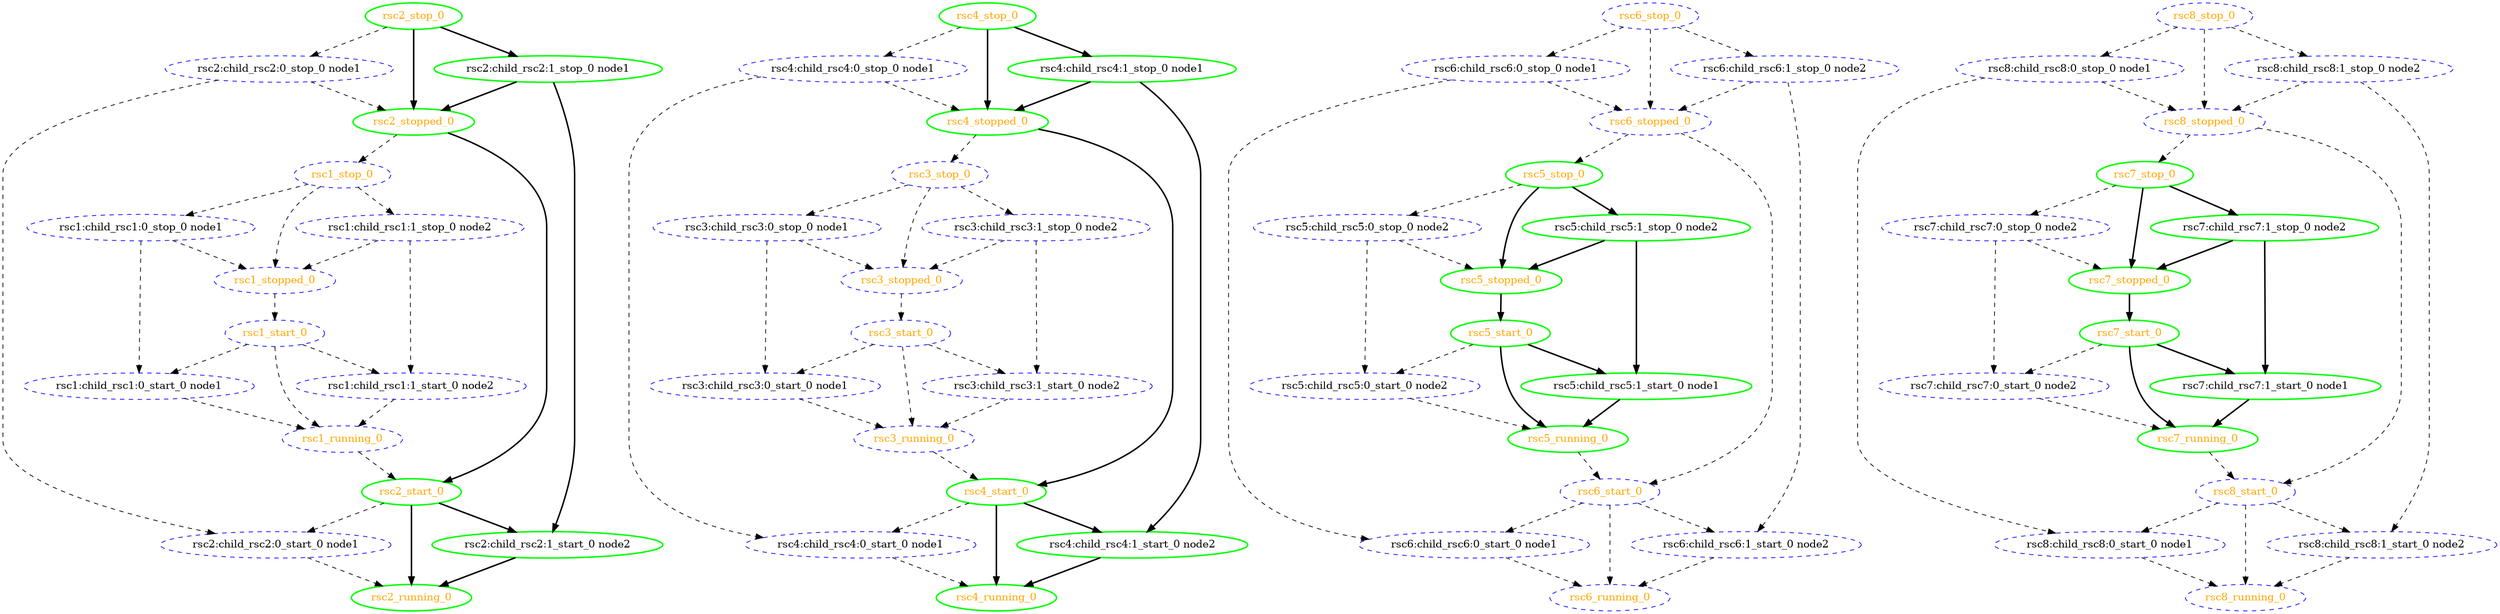 digraph "g" {
	size = "30,30"
"rsc1:child_rsc1:0_stop_0 node1" [ style="dashed" color="blue" fontcolor="black" ]
"rsc1:child_rsc1:0_start_0 node1" [ style="dashed" color="blue" fontcolor="black" ]
"rsc1:child_rsc1:1_stop_0 node2" [ style="dashed" color="blue" fontcolor="black" ]
"rsc1:child_rsc1:1_start_0 node2" [ style="dashed" color="blue" fontcolor="black" ]
"rsc1_start_0" [ style="dashed" color="blue" fontcolor="orange" ]
"rsc1_running_0" [ style="dashed" color="blue" fontcolor="orange" ]
"rsc1_stop_0" [ style="dashed" color="blue" fontcolor="orange" ]
"rsc1_stopped_0" [ style="dashed" color="blue" fontcolor="orange" ]
"rsc2:child_rsc2:0_stop_0 node1" [ style="dashed" color="blue" fontcolor="black" ]
"rsc2:child_rsc2:0_start_0 node1" [ style="dashed" color="blue" fontcolor="black" ]
"rsc2:child_rsc2:1_stop_0 node1" [ style=bold color="green" fontcolor="black" ]
"rsc2:child_rsc2:1_start_0 node2" [ style=bold color="green" fontcolor="black" ]
"rsc2_start_0" [ style=bold color="green" fontcolor="orange" ]
"rsc2_running_0" [ style=bold color="green" fontcolor="orange" ]
"rsc2_stop_0" [ style=bold color="green" fontcolor="orange" ]
"rsc2_stopped_0" [ style=bold color="green" fontcolor="orange" ]
"rsc3:child_rsc3:0_stop_0 node1" [ style="dashed" color="blue" fontcolor="black" ]
"rsc3:child_rsc3:0_start_0 node1" [ style="dashed" color="blue" fontcolor="black" ]
"rsc3:child_rsc3:1_stop_0 node2" [ style="dashed" color="blue" fontcolor="black" ]
"rsc3:child_rsc3:1_start_0 node2" [ style="dashed" color="blue" fontcolor="black" ]
"rsc3_start_0" [ style="dashed" color="blue" fontcolor="orange" ]
"rsc3_running_0" [ style="dashed" color="blue" fontcolor="orange" ]
"rsc3_stop_0" [ style="dashed" color="blue" fontcolor="orange" ]
"rsc3_stopped_0" [ style="dashed" color="blue" fontcolor="orange" ]
"rsc4:child_rsc4:0_stop_0 node1" [ style="dashed" color="blue" fontcolor="black" ]
"rsc4:child_rsc4:0_start_0 node1" [ style="dashed" color="blue" fontcolor="black" ]
"rsc4:child_rsc4:1_stop_0 node1" [ style=bold color="green" fontcolor="black" ]
"rsc4:child_rsc4:1_start_0 node2" [ style=bold color="green" fontcolor="black" ]
"rsc4_start_0" [ style=bold color="green" fontcolor="orange" ]
"rsc4_running_0" [ style=bold color="green" fontcolor="orange" ]
"rsc4_stop_0" [ style=bold color="green" fontcolor="orange" ]
"rsc4_stopped_0" [ style=bold color="green" fontcolor="orange" ]
"rsc5:child_rsc5:0_stop_0 node2" [ style="dashed" color="blue" fontcolor="black" ]
"rsc5:child_rsc5:0_start_0 node2" [ style="dashed" color="blue" fontcolor="black" ]
"rsc5:child_rsc5:1_stop_0 node2" [ style=bold color="green" fontcolor="black" ]
"rsc5:child_rsc5:1_start_0 node1" [ style=bold color="green" fontcolor="black" ]
"rsc5_start_0" [ style=bold color="green" fontcolor="orange" ]
"rsc5_running_0" [ style=bold color="green" fontcolor="orange" ]
"rsc5_stop_0" [ style=bold color="green" fontcolor="orange" ]
"rsc5_stopped_0" [ style=bold color="green" fontcolor="orange" ]
"rsc6:child_rsc6:0_stop_0 node1" [ style="dashed" color="blue" fontcolor="black" ]
"rsc6:child_rsc6:0_start_0 node1" [ style="dashed" color="blue" fontcolor="black" ]
"rsc6:child_rsc6:1_stop_0 node2" [ style="dashed" color="blue" fontcolor="black" ]
"rsc6:child_rsc6:1_start_0 node2" [ style="dashed" color="blue" fontcolor="black" ]
"rsc6_start_0" [ style="dashed" color="blue" fontcolor="orange" ]
"rsc6_running_0" [ style="dashed" color="blue" fontcolor="orange" ]
"rsc6_stop_0" [ style="dashed" color="blue" fontcolor="orange" ]
"rsc6_stopped_0" [ style="dashed" color="blue" fontcolor="orange" ]
"rsc7:child_rsc7:0_stop_0 node2" [ style="dashed" color="blue" fontcolor="black" ]
"rsc7:child_rsc7:0_start_0 node2" [ style="dashed" color="blue" fontcolor="black" ]
"rsc7:child_rsc7:1_stop_0 node2" [ style=bold color="green" fontcolor="black" ]
"rsc7:child_rsc7:1_start_0 node1" [ style=bold color="green" fontcolor="black" ]
"rsc7_start_0" [ style=bold color="green" fontcolor="orange" ]
"rsc7_running_0" [ style=bold color="green" fontcolor="orange" ]
"rsc7_stop_0" [ style=bold color="green" fontcolor="orange" ]
"rsc7_stopped_0" [ style=bold color="green" fontcolor="orange" ]
"rsc8:child_rsc8:0_stop_0 node1" [ style="dashed" color="blue" fontcolor="black" ]
"rsc8:child_rsc8:0_start_0 node1" [ style="dashed" color="blue" fontcolor="black" ]
"rsc8:child_rsc8:1_stop_0 node2" [ style="dashed" color="blue" fontcolor="black" ]
"rsc8:child_rsc8:1_start_0 node2" [ style="dashed" color="blue" fontcolor="black" ]
"rsc8_start_0" [ style="dashed" color="blue" fontcolor="orange" ]
"rsc8_running_0" [ style="dashed" color="blue" fontcolor="orange" ]
"rsc8_stop_0" [ style="dashed" color="blue" fontcolor="orange" ]
"rsc8_stopped_0" [ style="dashed" color="blue" fontcolor="orange" ]
"rsc1_stop_0" -> "rsc1:child_rsc1:0_stop_0 node1" [ style = dashed]
"rsc1:child_rsc1:0_stop_0 node1" -> "rsc1:child_rsc1:0_start_0 node1" [ style = dashed]
"rsc1_start_0" -> "rsc1:child_rsc1:0_start_0 node1" [ style = dashed]
"rsc1_stop_0" -> "rsc1:child_rsc1:1_stop_0 node2" [ style = dashed]
"rsc1:child_rsc1:1_stop_0 node2" -> "rsc1:child_rsc1:1_start_0 node2" [ style = dashed]
"rsc1_start_0" -> "rsc1:child_rsc1:1_start_0 node2" [ style = dashed]
"rsc1_stopped_0" -> "rsc1_start_0" [ style = dashed]
"rsc1_start_0" -> "rsc1_running_0" [ style = dashed]
"rsc1:child_rsc1:0_start_0 node1" -> "rsc1_running_0" [ style = dashed]
"rsc1:child_rsc1:1_start_0 node2" -> "rsc1_running_0" [ style = dashed]
"rsc2_stopped_0" -> "rsc1_stop_0" [ style = dashed]
"rsc1_stop_0" -> "rsc1_stopped_0" [ style = dashed]
"rsc1:child_rsc1:0_stop_0 node1" -> "rsc1_stopped_0" [ style = dashed]
"rsc1:child_rsc1:1_stop_0 node2" -> "rsc1_stopped_0" [ style = dashed]
"rsc2_stop_0" -> "rsc2:child_rsc2:0_stop_0 node1" [ style = dashed]
"rsc2:child_rsc2:0_stop_0 node1" -> "rsc2:child_rsc2:0_start_0 node1" [ style = dashed]
"rsc2_start_0" -> "rsc2:child_rsc2:0_start_0 node1" [ style = dashed]
"rsc2_stop_0" -> "rsc2:child_rsc2:1_stop_0 node1" [ style = bold]
"rsc2:child_rsc2:1_stop_0 node1" -> "rsc2:child_rsc2:1_start_0 node2" [ style = bold]
"rsc2_start_0" -> "rsc2:child_rsc2:1_start_0 node2" [ style = bold]
"rsc1_running_0" -> "rsc2_start_0" [ style = dashed]
"rsc2_stopped_0" -> "rsc2_start_0" [ style = bold]
"rsc2:child_rsc2:0_start_0 node1" -> "rsc2_running_0" [ style = dashed]
"rsc2:child_rsc2:1_start_0 node2" -> "rsc2_running_0" [ style = bold]
"rsc2_start_0" -> "rsc2_running_0" [ style = bold]
"rsc2:child_rsc2:0_stop_0 node1" -> "rsc2_stopped_0" [ style = dashed]
"rsc2:child_rsc2:1_stop_0 node1" -> "rsc2_stopped_0" [ style = bold]
"rsc2_stop_0" -> "rsc2_stopped_0" [ style = bold]
"rsc3_stop_0" -> "rsc3:child_rsc3:0_stop_0 node1" [ style = dashed]
"rsc3:child_rsc3:0_stop_0 node1" -> "rsc3:child_rsc3:0_start_0 node1" [ style = dashed]
"rsc3_start_0" -> "rsc3:child_rsc3:0_start_0 node1" [ style = dashed]
"rsc3_stop_0" -> "rsc3:child_rsc3:1_stop_0 node2" [ style = dashed]
"rsc3:child_rsc3:1_stop_0 node2" -> "rsc3:child_rsc3:1_start_0 node2" [ style = dashed]
"rsc3_start_0" -> "rsc3:child_rsc3:1_start_0 node2" [ style = dashed]
"rsc3_stopped_0" -> "rsc3_start_0" [ style = dashed]
"rsc3_start_0" -> "rsc3_running_0" [ style = dashed]
"rsc3:child_rsc3:0_start_0 node1" -> "rsc3_running_0" [ style = dashed]
"rsc3:child_rsc3:1_start_0 node2" -> "rsc3_running_0" [ style = dashed]
"rsc4_stopped_0" -> "rsc3_stop_0" [ style = dashed]
"rsc3_stop_0" -> "rsc3_stopped_0" [ style = dashed]
"rsc3:child_rsc3:0_stop_0 node1" -> "rsc3_stopped_0" [ style = dashed]
"rsc3:child_rsc3:1_stop_0 node2" -> "rsc3_stopped_0" [ style = dashed]
"rsc4_stop_0" -> "rsc4:child_rsc4:0_stop_0 node1" [ style = dashed]
"rsc4:child_rsc4:0_stop_0 node1" -> "rsc4:child_rsc4:0_start_0 node1" [ style = dashed]
"rsc4_start_0" -> "rsc4:child_rsc4:0_start_0 node1" [ style = dashed]
"rsc4_stop_0" -> "rsc4:child_rsc4:1_stop_0 node1" [ style = bold]
"rsc4:child_rsc4:1_stop_0 node1" -> "rsc4:child_rsc4:1_start_0 node2" [ style = bold]
"rsc4_start_0" -> "rsc4:child_rsc4:1_start_0 node2" [ style = bold]
"rsc3_running_0" -> "rsc4_start_0" [ style = dashed]
"rsc4_stopped_0" -> "rsc4_start_0" [ style = bold]
"rsc4:child_rsc4:0_start_0 node1" -> "rsc4_running_0" [ style = dashed]
"rsc4:child_rsc4:1_start_0 node2" -> "rsc4_running_0" [ style = bold]
"rsc4_start_0" -> "rsc4_running_0" [ style = bold]
"rsc4:child_rsc4:0_stop_0 node1" -> "rsc4_stopped_0" [ style = dashed]
"rsc4:child_rsc4:1_stop_0 node1" -> "rsc4_stopped_0" [ style = bold]
"rsc4_stop_0" -> "rsc4_stopped_0" [ style = bold]
"rsc5_stop_0" -> "rsc5:child_rsc5:0_stop_0 node2" [ style = dashed]
"rsc5:child_rsc5:0_stop_0 node2" -> "rsc5:child_rsc5:0_start_0 node2" [ style = dashed]
"rsc5_start_0" -> "rsc5:child_rsc5:0_start_0 node2" [ style = dashed]
"rsc5_stop_0" -> "rsc5:child_rsc5:1_stop_0 node2" [ style = bold]
"rsc5:child_rsc5:1_stop_0 node2" -> "rsc5:child_rsc5:1_start_0 node1" [ style = bold]
"rsc5_start_0" -> "rsc5:child_rsc5:1_start_0 node1" [ style = bold]
"rsc5_stopped_0" -> "rsc5_start_0" [ style = bold]
"rsc5:child_rsc5:0_start_0 node2" -> "rsc5_running_0" [ style = dashed]
"rsc5:child_rsc5:1_start_0 node1" -> "rsc5_running_0" [ style = bold]
"rsc5_start_0" -> "rsc5_running_0" [ style = bold]
"rsc6_stopped_0" -> "rsc5_stop_0" [ style = dashed]
"rsc5:child_rsc5:0_stop_0 node2" -> "rsc5_stopped_0" [ style = dashed]
"rsc5:child_rsc5:1_stop_0 node2" -> "rsc5_stopped_0" [ style = bold]
"rsc5_stop_0" -> "rsc5_stopped_0" [ style = bold]
"rsc6_stop_0" -> "rsc6:child_rsc6:0_stop_0 node1" [ style = dashed]
"rsc6:child_rsc6:0_stop_0 node1" -> "rsc6:child_rsc6:0_start_0 node1" [ style = dashed]
"rsc6_start_0" -> "rsc6:child_rsc6:0_start_0 node1" [ style = dashed]
"rsc6_stop_0" -> "rsc6:child_rsc6:1_stop_0 node2" [ style = dashed]
"rsc6:child_rsc6:1_stop_0 node2" -> "rsc6:child_rsc6:1_start_0 node2" [ style = dashed]
"rsc6_start_0" -> "rsc6:child_rsc6:1_start_0 node2" [ style = dashed]
"rsc5_running_0" -> "rsc6_start_0" [ style = dashed]
"rsc6_stopped_0" -> "rsc6_start_0" [ style = dashed]
"rsc6_start_0" -> "rsc6_running_0" [ style = dashed]
"rsc6:child_rsc6:0_start_0 node1" -> "rsc6_running_0" [ style = dashed]
"rsc6:child_rsc6:1_start_0 node2" -> "rsc6_running_0" [ style = dashed]
"rsc6_stop_0" -> "rsc6_stopped_0" [ style = dashed]
"rsc6:child_rsc6:0_stop_0 node1" -> "rsc6_stopped_0" [ style = dashed]
"rsc6:child_rsc6:1_stop_0 node2" -> "rsc6_stopped_0" [ style = dashed]
"rsc7_stop_0" -> "rsc7:child_rsc7:0_stop_0 node2" [ style = dashed]
"rsc7:child_rsc7:0_stop_0 node2" -> "rsc7:child_rsc7:0_start_0 node2" [ style = dashed]
"rsc7_start_0" -> "rsc7:child_rsc7:0_start_0 node2" [ style = dashed]
"rsc7_stop_0" -> "rsc7:child_rsc7:1_stop_0 node2" [ style = bold]
"rsc7:child_rsc7:1_stop_0 node2" -> "rsc7:child_rsc7:1_start_0 node1" [ style = bold]
"rsc7_start_0" -> "rsc7:child_rsc7:1_start_0 node1" [ style = bold]
"rsc7_stopped_0" -> "rsc7_start_0" [ style = bold]
"rsc7:child_rsc7:0_start_0 node2" -> "rsc7_running_0" [ style = dashed]
"rsc7:child_rsc7:1_start_0 node1" -> "rsc7_running_0" [ style = bold]
"rsc7_start_0" -> "rsc7_running_0" [ style = bold]
"rsc8_stopped_0" -> "rsc7_stop_0" [ style = dashed]
"rsc7:child_rsc7:0_stop_0 node2" -> "rsc7_stopped_0" [ style = dashed]
"rsc7:child_rsc7:1_stop_0 node2" -> "rsc7_stopped_0" [ style = bold]
"rsc7_stop_0" -> "rsc7_stopped_0" [ style = bold]
"rsc8_stop_0" -> "rsc8:child_rsc8:0_stop_0 node1" [ style = dashed]
"rsc8:child_rsc8:0_stop_0 node1" -> "rsc8:child_rsc8:0_start_0 node1" [ style = dashed]
"rsc8_start_0" -> "rsc8:child_rsc8:0_start_0 node1" [ style = dashed]
"rsc8_stop_0" -> "rsc8:child_rsc8:1_stop_0 node2" [ style = dashed]
"rsc8:child_rsc8:1_stop_0 node2" -> "rsc8:child_rsc8:1_start_0 node2" [ style = dashed]
"rsc8_start_0" -> "rsc8:child_rsc8:1_start_0 node2" [ style = dashed]
"rsc7_running_0" -> "rsc8_start_0" [ style = dashed]
"rsc8_stopped_0" -> "rsc8_start_0" [ style = dashed]
"rsc8_start_0" -> "rsc8_running_0" [ style = dashed]
"rsc8:child_rsc8:0_start_0 node1" -> "rsc8_running_0" [ style = dashed]
"rsc8:child_rsc8:1_start_0 node2" -> "rsc8_running_0" [ style = dashed]
"rsc8_stop_0" -> "rsc8_stopped_0" [ style = dashed]
"rsc8:child_rsc8:0_stop_0 node1" -> "rsc8_stopped_0" [ style = dashed]
"rsc8:child_rsc8:1_stop_0 node2" -> "rsc8_stopped_0" [ style = dashed]
}
